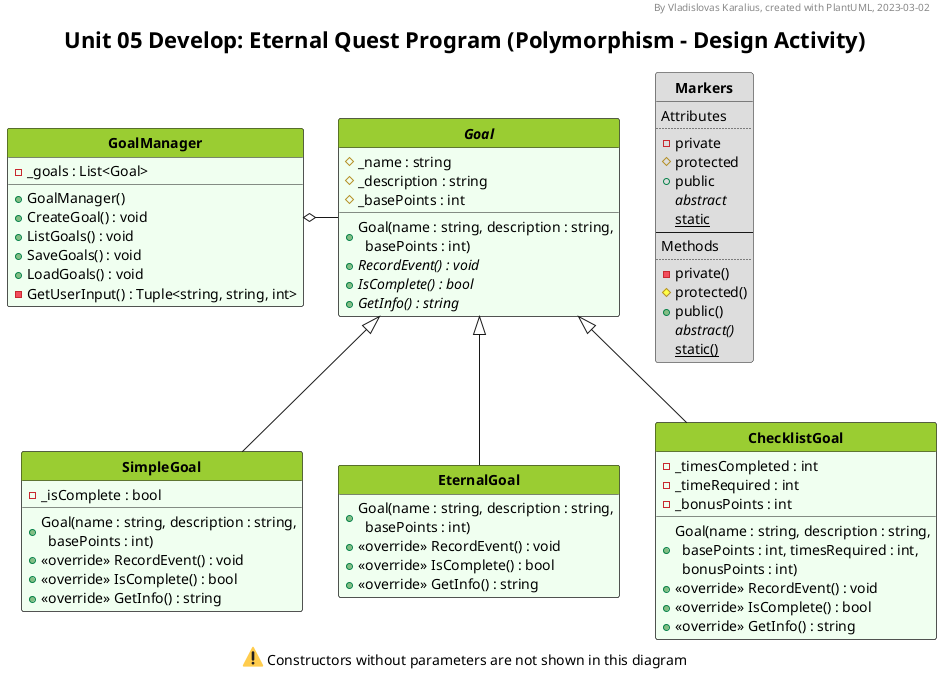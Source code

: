 @startuml UML_diagram

'--Formatting options--
hide circle
hide empty members
'skinparam classAttributeIconSize 0
skinparam style strictuml
'skinparam groupInheritance 2
'skinparam linetype ortho
'skinparam Nodesep 15
'skinparam Ranksep 25
'left to right direction

'--Styling--
'skinparam BackgroundColor White/LightGreen
skinparam TitleFontSize 22

<style>
classDiagram {
  class {
    '-attributes and methods-
    'FontSize 14
    'FontColor black
    'BackgroundColor #fefece
    BackgroundColor #f0fff0
    'RoundCorner 0
    '-class name-
    header {
      'FontSize 12
      'FontColor Black
      FontStyle bold
      BackgroundColor YellowGreen
    }
  }
  note {
    BackgroundColor Yellow
  }
  legend {
    FontSize 20
  }
</style>

'--Header, title, caption--
header By Vladislovas Karalius, created with PlantUML, 2023-03-02
title Unit 05 Develop: Eternal Quest Program (Polymorphism - Design Activity)
caption <:warning:> Constructors without parameters are not shown in this diagram

' Dummy class that explains visibility symbols
class Markers #dddddd {
Attributes
..
- private
# protected
+ public
{abstract} abstract
{static} static
--
Methods
..
- private()
# protected()
+ public()
{abstract} abstract()
{static} static()
}

'Goal -right[hidden]- Markers

'--Main--
class GoalManager{
  - _goals : List<Goal>
  + GoalManager()
  + CreateGoal() : void
  + ListGoals() : void
  + SaveGoals() : void
  + LoadGoals() : void
  - GetUserInput() : Tuple<string, string, int>

}
GoalManager o- Goal


abstract class Goal {
  # _name : string
  # _description : string
  # _basePoints : int
  + Goal(name : string, description : string,\n  basePoints : int)
  + {abstract} RecordEvent() : void
  + {abstract} IsComplete() : bool
  + {abstract} GetInfo() : string
}

class SimpleGoal extends Goal {
  - _isComplete : bool
  + Goal(name : string, description : string,\n  basePoints : int)
  + <<override>> RecordEvent() : void
  + <<override>> IsComplete() : bool
  + <<override>> GetInfo() : string
}

class EternalGoal extends Goal {
  + Goal(name : string, description : string,\n  basePoints : int)
  + <<override>> RecordEvent() : void
  + <<override>> IsComplete() : bool
  + <<override>> GetInfo() : string
}

class ChecklistGoal extends Goal {
  - _timesCompleted : int
  - _timeRequired : int
  - _bonusPoints : int
  + Goal(name : string, description : string,\n  basePoints : int, timesRequired : int,\n  bonusPoints : int)
  + <<override>> RecordEvent() : void
  + <<override>> IsComplete() : bool
  + <<override>> GetInfo() : string
}

' class BreathingActivity {
'   + RunActivity() : void
' }

' class ReflectionActivity {
'   - _reflectionPromptGenerator : ReflectionPromptGenerator
'   - _reflectionQuestionGenerator : ReflectionQuestionGenerator
'   + RunActivity() : void
' }

' class ListingActivity {
'   - _listingPromptGenerator : ListingPromptGenerator
'   - _itemCount : int
'   + RunActivity() : void
' }

' class ReflectionPromptGenerator {
'   - _reflectionPrompts : List<string>
'   + GetPrompt() : string
' }

' class ReflectionQuestionGenerator {
'   - _reflectionQuestions : List<string>
'   + GetQuestion() : string
' }

' class ListingPromptGenerator {
'   - _listingPrompts : List<string>
'   + GetPrompt() : string
' }

' class Animation <<auxiliary>> {
'   + Display(duration : int) : void
' }

' class Countdown <<auxiliary>> {
'   + Display(duration : int) : void
' }

' Activity <|-- BreathingActivity
' Activity <|-- ReflectionActivity
' Activity <|-- ListingActivity
' ReflectionActivity ..> ReflectionPromptGenerator
' ReflectionActivity ..> ReflectionQuestionGenerator
' ListingActivity ..> ListingPromptGenerator
' Activity .left.> Animation
' Activity .right.> Countdown

'--Description--
' legend bottom
' <size:22>__**Core Requirements**__
' The program has one base class **Activity**. This class contains the attributes and methods
' that are common to all activities. Certain functions are put into separate classes as follows:

' * **Animation** class is responsible for displaying the spinner animation for a given duration.
' * **Countdown** class is responsible for displaying the countdown with the interval of 1 second.

' BreathingActivity, ReflectionActivity, and ListingActivity classes are derived from the base
' Activity class. They have attributes and methods that are unique to each of them.
' //RunActivity()// method is named the same, but it performs differently for each activity.

' **BreathingActivity** class has no attributes. It just contains the //RunActivity()// method.
' That is sufficient for this class.

' **ReflectionActivity** class uses two other classes: ReflectionPromptGenerator and
' ReflectionQuestionGenerator.

' * **ReflectionPrompGenerator** provides random prompts for the ReflectionActivity class.
' * **ReflectionQuestionGenerator** provides random Questions for the ReflectionActivity class.

' **ListingActivity** class has an attribute which is used to count the number of items
' that a user types during this activity. It also uses another class: ListingPromptGenerator.

' * **ListingPromptGenerator** provides random prompts for the ListingActivity class.

' <size:22>__**Showing Creativity and Exceeding Requirements**__
' To exceed the core requirements I added the ability to track the activation count and total
' duration for each activity while the program is running. I used static attributes to store
' this information and a static method //DisplayReport()// to view the results. I also added
' another menu item (//4. Display report//) that invokes this method.
' endlegend

@enduml